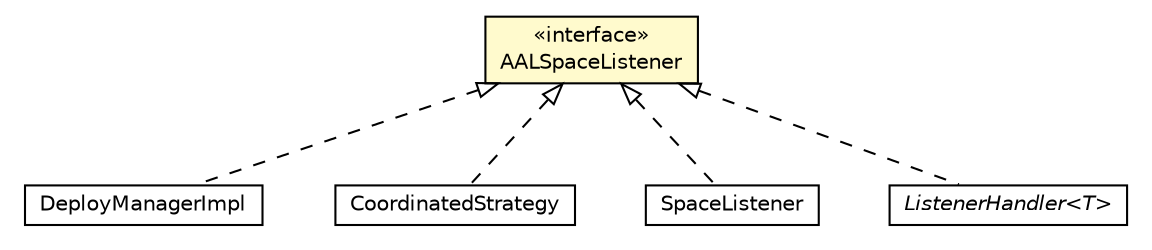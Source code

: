 #!/usr/local/bin/dot
#
# Class diagram 
# Generated by UMLGraph version R5_6-24-gf6e263 (http://www.umlgraph.org/)
#

digraph G {
	edge [fontname="Helvetica",fontsize=10,labelfontname="Helvetica",labelfontsize=10];
	node [fontname="Helvetica",fontsize=10,shape=plaintext];
	nodesep=0.25;
	ranksep=0.5;
	// org.universAAL.middleware.managers.api.AALSpaceListener
	c83127 [label=<<table title="org.universAAL.middleware.managers.api.AALSpaceListener" border="0" cellborder="1" cellspacing="0" cellpadding="2" port="p" bgcolor="lemonChiffon" href="./AALSpaceListener.html">
		<tr><td><table border="0" cellspacing="0" cellpadding="1">
<tr><td align="center" balign="center"> &#171;interface&#187; </td></tr>
<tr><td align="center" balign="center"> AALSpaceListener </td></tr>
		</table></td></tr>
		</table>>, URL="./AALSpaceListener.html", fontname="Helvetica", fontcolor="black", fontsize=10.0];
	// org.universAAL.middleware.managers.deploy.DeployManagerImpl
	c83159 [label=<<table title="org.universAAL.middleware.managers.deploy.DeployManagerImpl" border="0" cellborder="1" cellspacing="0" cellpadding="2" port="p" href="../deploy/DeployManagerImpl.html">
		<tr><td><table border="0" cellspacing="0" cellpadding="1">
<tr><td align="center" balign="center"> DeployManagerImpl </td></tr>
		</table></td></tr>
		</table>>, URL="../deploy/DeployManagerImpl.html", fontname="Helvetica", fontcolor="black", fontsize=10.0];
	// org.universAAL.middleware.ui.impl.generic.CoordinatedStrategy
	c83320 [label=<<table title="org.universAAL.middleware.ui.impl.generic.CoordinatedStrategy" border="0" cellborder="1" cellspacing="0" cellpadding="2" port="p" href="../../ui/impl/generic/CoordinatedStrategy.html">
		<tr><td><table border="0" cellspacing="0" cellpadding="1">
<tr><td align="center" balign="center"> CoordinatedStrategy </td></tr>
		</table></td></tr>
		</table>>, URL="../../ui/impl/generic/CoordinatedStrategy.html", fontname="Helvetica", fontcolor="black", fontsize=10.0];
	// org.universAAL.middleware.managers.distributedmw.impl.SpaceListener
	c83383 [label=<<table title="org.universAAL.middleware.managers.distributedmw.impl.SpaceListener" border="0" cellborder="1" cellspacing="0" cellpadding="2" port="p" href="../distributedmw/impl/SpaceListener.html">
		<tr><td><table border="0" cellspacing="0" cellpadding="1">
<tr><td align="center" balign="center"> SpaceListener </td></tr>
		</table></td></tr>
		</table>>, URL="../distributedmw/impl/SpaceListener.html", fontname="Helvetica", fontcolor="black", fontsize=10.0];
	// org.universAAL.middleware.managers.distributedmw.impl.ListenerHandler<T>
	c83388 [label=<<table title="org.universAAL.middleware.managers.distributedmw.impl.ListenerHandler" border="0" cellborder="1" cellspacing="0" cellpadding="2" port="p" href="../distributedmw/impl/ListenerHandler.html">
		<tr><td><table border="0" cellspacing="0" cellpadding="1">
<tr><td align="center" balign="center"><font face="Helvetica-Oblique"> ListenerHandler&lt;T&gt; </font></td></tr>
		</table></td></tr>
		</table>>, URL="../distributedmw/impl/ListenerHandler.html", fontname="Helvetica", fontcolor="black", fontsize=10.0];
	//org.universAAL.middleware.managers.deploy.DeployManagerImpl implements org.universAAL.middleware.managers.api.AALSpaceListener
	c83127:p -> c83159:p [dir=back,arrowtail=empty,style=dashed];
	//org.universAAL.middleware.ui.impl.generic.CoordinatedStrategy implements org.universAAL.middleware.managers.api.AALSpaceListener
	c83127:p -> c83320:p [dir=back,arrowtail=empty,style=dashed];
	//org.universAAL.middleware.managers.distributedmw.impl.SpaceListener implements org.universAAL.middleware.managers.api.AALSpaceListener
	c83127:p -> c83383:p [dir=back,arrowtail=empty,style=dashed];
	//org.universAAL.middleware.managers.distributedmw.impl.ListenerHandler<T> implements org.universAAL.middleware.managers.api.AALSpaceListener
	c83127:p -> c83388:p [dir=back,arrowtail=empty,style=dashed];
}


